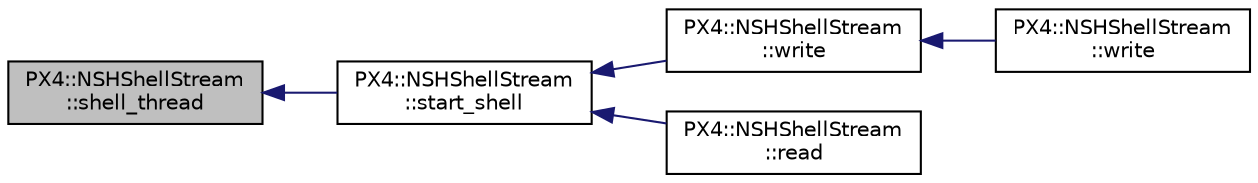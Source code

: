 digraph "PX4::NSHShellStream::shell_thread"
{
 // INTERACTIVE_SVG=YES
  edge [fontname="Helvetica",fontsize="10",labelfontname="Helvetica",labelfontsize="10"];
  node [fontname="Helvetica",fontsize="10",shape=record];
  rankdir="LR";
  Node1 [label="PX4::NSHShellStream\l::shell_thread",height=0.2,width=0.4,color="black", fillcolor="grey75", style="filled", fontcolor="black"];
  Node1 -> Node2 [dir="back",color="midnightblue",fontsize="10",style="solid",fontname="Helvetica"];
  Node2 [label="PX4::NSHShellStream\l::start_shell",height=0.2,width=0.4,color="black", fillcolor="white", style="filled",URL="$classPX4_1_1NSHShellStream.html#af55f10bc033220186de41f075d139098"];
  Node2 -> Node3 [dir="back",color="midnightblue",fontsize="10",style="solid",fontname="Helvetica"];
  Node3 [label="PX4::NSHShellStream\l::write",height=0.2,width=0.4,color="black", fillcolor="white", style="filled",URL="$classPX4_1_1NSHShellStream.html#a19be4482626985fb9a396c2eb7cff4fc"];
  Node3 -> Node4 [dir="back",color="midnightblue",fontsize="10",style="solid",fontname="Helvetica"];
  Node4 [label="PX4::NSHShellStream\l::write",height=0.2,width=0.4,color="black", fillcolor="white", style="filled",URL="$classPX4_1_1NSHShellStream.html#a853e3baaf59cd28fb833cbb707c227ad"];
  Node2 -> Node5 [dir="back",color="midnightblue",fontsize="10",style="solid",fontname="Helvetica"];
  Node5 [label="PX4::NSHShellStream\l::read",height=0.2,width=0.4,color="black", fillcolor="white", style="filled",URL="$classPX4_1_1NSHShellStream.html#a105871836372c5d3cc6b07a813bacb14"];
}
